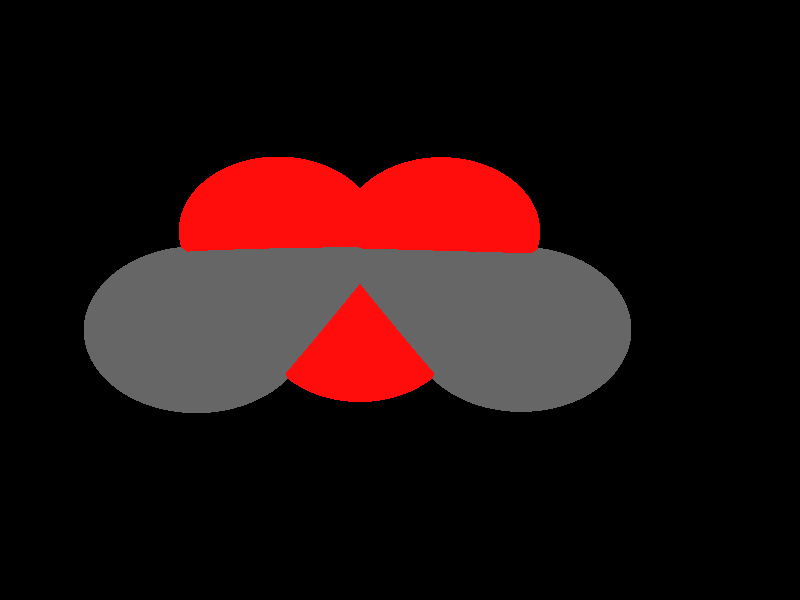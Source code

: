 global_settings {
	ambient_light rgb <0.200000002980232, 0.200000002980232, 0.200000002980232>
	max_trace_level 15
}

background { color rgb <0,0,0> }

camera {
	perspective
	location <-1.01923301180517, -3.80362032091162, -16.5503390366563>
	angle 40
	up <0.786379799782234, 0.594174702275571, -0.169006608362483>
	right <-0.612755338108221, 0.784966742137502, -0.0914226960766156> * 1
	direction <0.0783435135434538, 0.175452662885958, 0.98136571010602> }

light_source {
	<-0.728305203233615, 34.9791860531333, -47.238431625737>
	color rgb <1, 1, 1>
	fade_distance 80.5560872932642
	fade_power 0
	spotlight
	area_light <20, 0, 0>, <0, 0, 20>, 20, 20
	circular
	orient
	point_at <0.728305203233615, -34.9791860531333, 47.238431625737>
}

light_source {
	<43.4939185769474, -5.00755920176714, 17.9445285680835>
	color rgb <0.300000011920929, 0.300000011920929, 0.300000011920929> shadowless
	fade_distance 80.5560872932642
	fade_power 0
	parallel
	point_at <-43.4939185769474, 5.00755920176714, -17.9445285680835>
}

#default {
	finish {ambient 0.5 diffuse 1 specular 0.2 roughness .01 metallic 1}
}

union {
cylinder {
	<0.940327235788555, 0.558540522442867, -0.269477485336008>, 	<0.497751048221626, 0.200560431203526, -0.134219320021277>, 0.075
	pigment { rgbt <1, 0.0500000007450581, 0.0500000007450581, 0> }
}
cylinder {
	<1.08367276421144, 0.385459477557133, -0.258522514663992>, 	<0.641096576644516, 0.0274793863177917, -0.123264349349261>, 0.075
	pigment { rgbt <1, 0.0500000007450581, 0.0500000007450581, 0> }
}
cylinder {
	<0.497751048221626, 0.200560431203526, -0.134219320021277>, 	<0.0143272357885551, -0.190459477557133, 0.0135225146639916>, 0.075
	pigment { rgbt <0.400000005960464, 0.400000005960464, 0.400000005960464, 0> }
}
cylinder {
	<0.641096576644516, 0.0274793863177917, -0.123264349349261>, 	<0.157672764211445, -0.363540522442867, 0.0244774853360084>, 0.075
	pigment { rgbt <0.400000005960464, 0.400000005960464, 0.400000005960464, 0> }
}
cylinder {
	<2.45442967520038, -1.37686572817883, -0.0931642867961459>, 	<1.98460278182979, -1.70569675833037, 0.023933972487471>, 0.075
	pigment { rgbt <1, 0.0500000007450581, 0.0500000007450581, 0> }
}
cylinder {
	<2.58557032479962, -1.55913427182117, -0.0788357132038541>, 	<2.11574343142902, -1.88796530197272, 0.0382625460797629>, 0.075
	pigment { rgbt <1, 0.0500000007450581, 0.0500000007450581, 0> }
}
cylinder {
	<1.98460278182979, -1.70569675833037, 0.023933972487471>, 	<1.47142967520038, -2.06486572817883, 0.151835713203854>, 0.075
	pigment { rgbt <0.400000005960464, 0.400000005960464, 0.400000005960464, 0> }
}
cylinder {
	<2.11574343142902, -1.88796530197272, 0.0382625460797629>, 	<1.60257032479962, -2.24713427182117, 0.166164286796146>, 0.075
	pigment { rgbt <0.400000005960464, 0.400000005960464, 0.400000005960464, 0> }
}
cylinder {
	<0.086, -0.277, 0.019>, 	<-0.6035, 0.00649999999999998, 0.0725>, 0.075
	pigment { rgbt <0.400000005960464, 0.400000005960464, 0.400000005960464, 0> }
}
cylinder {
	<-0.6035, 0.00649999999999998, 0.0725>, 	<-1.293, 0.29, 0.126>, 0.075
	pigment { rgbt <0.400000005960464, 0.400000005960464, 0.400000005960464, 0> }
}
cylinder {
	<0.086, -0.277, 0.019>, 	<0.16545653276572, -0.988473528686513, 0.13740581353323>, 0.075
	pigment { rgbt <0.400000005960464, 0.400000005960464, 0.400000005960464, 0> }
}
cylinder {
	<0.16545653276572, -0.988473528686513, 0.13740581353323>, 	<0.239, -1.647, 0.247>, 0.075
	pigment { rgbt <1, 0.0500000007450581, 0.0500000007450581, 0> }
}
cylinder {
	<1.537, -2.156, 0.159>, 	<0.862913514369022, -1.89166254145904, 0.204700778686846>, 0.075
	pigment { rgbt <0.400000005960464, 0.400000005960464, 0.400000005960464, 0> }
}
cylinder {
	<0.862913514369022, -1.89166254145904, 0.204700778686846>, 	<0.239, -1.647, 0.247>, 0.075
	pigment { rgbt <1, 0.0500000007450581, 0.0500000007450581, 0> }
}
cylinder {
	<1.537, -2.156, 0.159>, 	<1.6285, -2.889, 0.2705>, 0.075
	pigment { rgbt <0.400000005960464, 0.400000005960464, 0.400000005960464, 0> }
}
cylinder {
	<1.6285, -2.889, 0.2705>, 	<1.72, -3.622, 0.382>, 0.075
	pigment { rgbt <0.400000005960464, 0.400000005960464, 0.400000005960464, 0> }
}
sphere {
	<0.086, -0.277, 0.019>, 0.4104
	pigment { rgbt <0.400000005960464, 0.400000005960464, 0.400000005960464,0> }
}
sphere {
	<-1.293, 0.29, 0.126>, 0.4104
	pigment { rgbt <0.400000005960464, 0.400000005960464, 0.400000005960464,0> }
}
sphere {
	<1.012, 0.472, -0.264>, 0.3564
	pigment { rgbt <1, 0.0500000007450581, 0.0500000007450581,0> }
}
sphere {
	<0.239, -1.647, 0.247>, 0.3564
	pigment { rgbt <1, 0.0500000007450581, 0.0500000007450581,0> }
}
sphere {
	<1.537, -2.156, 0.159>, 0.4104
	pigment { rgbt <0.400000005960464, 0.400000005960464, 0.400000005960464,0> }
}
sphere {
	<2.52, -1.468, -0.086>, 0.3564
	pigment { rgbt <1, 0.0500000007450581, 0.0500000007450581,0> }
}
sphere {
	<1.72, -3.622, 0.382>, 0.4104
	pigment { rgbt <0.400000005960464, 0.400000005960464, 0.400000005960464,0> }
}
}
merge {
}
union {
}
merge {
sphere {
	<0.086, -0.277, 0.019>, 1.69983
	pigment { rgbt <0, 0, 0,0> }
}
sphere {
	<-1.293, 0.29, 0.126>, 1.69983
	pigment { rgbt <0, 0, 0,0> }
}
sphere {
	<1.012, 0.472, -0.264>, 1.519848
	pigment { rgbt <0, 0, 0,0> }
}
sphere {
	<0.239, -1.647, 0.247>, 1.519848
	pigment { rgbt <0, 0, 0,0> }
}
sphere {
	<1.537, -2.156, 0.159>, 1.69983
	pigment { rgbt <0, 0, 0,0> }
}
sphere {
	<2.52, -1.468, -0.086>, 1.519848
	pigment { rgbt <0, 0, 0,0> }
}
sphere {
	<1.72, -3.622, 0.382>, 1.69983
	pigment { rgbt <0, 0, 0,0> }
}
sphere {
	<0.086, -0.277, 0.019>, 1.7
	pigment { rgbt <0.400000005960464, 0.400000005960464, 0.400000005960464,0.350000023841858> }
}
sphere {
	<-1.293, 0.29, 0.126>, 1.7
	pigment { rgbt <0.400000005960464, 0.400000005960464, 0.400000005960464,0.350000023841858> }
}
sphere {
	<1.012, 0.472, -0.264>, 1.52
	pigment { rgbt <1, 0.0500000007450581, 0.0500000007450581,0.350000023841858> }
}
sphere {
	<0.239, -1.647, 0.247>, 1.52
	pigment { rgbt <1, 0.0500000007450581, 0.0500000007450581,0.350000023841858> }
}
sphere {
	<1.537, -2.156, 0.159>, 1.7
	pigment { rgbt <0.400000005960464, 0.400000005960464, 0.400000005960464,0.350000023841858> }
}
sphere {
	<2.52, -1.468, -0.086>, 1.52
	pigment { rgbt <1, 0.0500000007450581, 0.0500000007450581,0.350000023841858> }
}
sphere {
	<1.72, -3.622, 0.382>, 1.7
	pigment { rgbt <0.400000005960464, 0.400000005960464, 0.400000005960464,0.350000023841858> }
}
}

